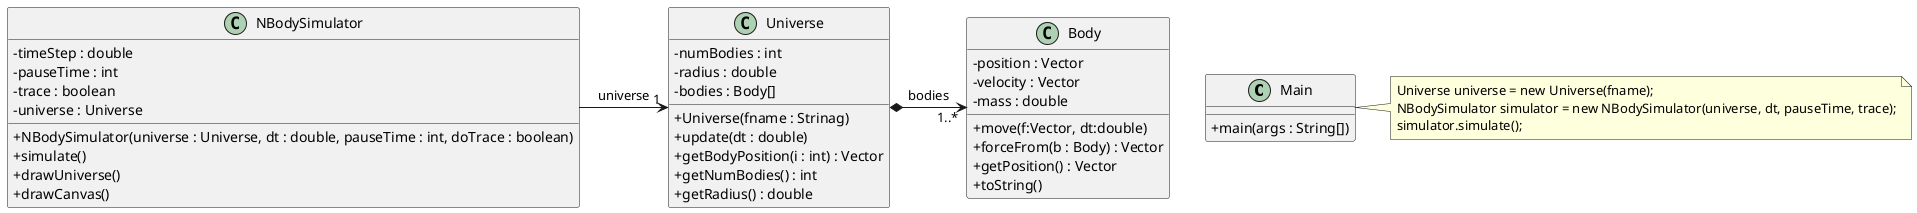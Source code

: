@startuml

skinparam classAttributeIconSize 0

class Main{
    + main(args : String[])
}

class Body {
- position : Vector
- velocity : Vector
- mass : double
+ move(f:Vector, dt:double)
+ forceFrom(b : Body) : Vector
+ getPosition() : Vector
+ toString()
}

class Universe {
- numBodies : int
- radius : double
- bodies : Body[]
+ Universe(fname : Strinag)
+ update(dt : double)
+ getBodyPosition(i : int) : Vector
+ getNumBodies() : int
+ getRadius() : double
}

class NBodySimulator{
- timeStep : double
- pauseTime : int
- trace : boolean
- universe : Universe
+ NBodySimulator(universe : Universe, dt : double, pauseTime : int, doTrace : boolean)
+ simulate()
+ drawUniverse()
+ drawCanvas()
}

NBodySimulator -right-> "1" Universe : universe
Universe *-> "1..*" Body : bodies

note right of Main
    Universe universe = new Universe(fname);
    NBodySimulator simulator = new NBodySimulator(universe, dt, pauseTime, trace);
    simulator.simulate();
end note

@enduml